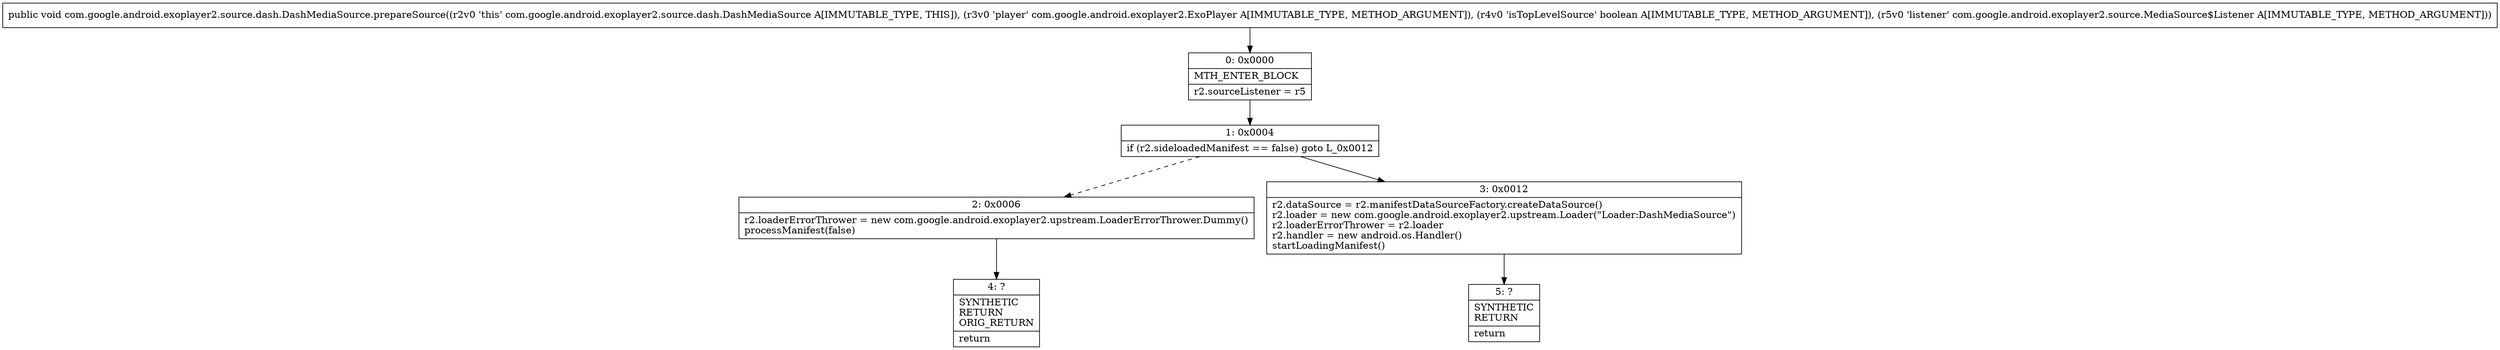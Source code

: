 digraph "CFG forcom.google.android.exoplayer2.source.dash.DashMediaSource.prepareSource(Lcom\/google\/android\/exoplayer2\/ExoPlayer;ZLcom\/google\/android\/exoplayer2\/source\/MediaSource$Listener;)V" {
Node_0 [shape=record,label="{0\:\ 0x0000|MTH_ENTER_BLOCK\l|r2.sourceListener = r5\l}"];
Node_1 [shape=record,label="{1\:\ 0x0004|if (r2.sideloadedManifest == false) goto L_0x0012\l}"];
Node_2 [shape=record,label="{2\:\ 0x0006|r2.loaderErrorThrower = new com.google.android.exoplayer2.upstream.LoaderErrorThrower.Dummy()\lprocessManifest(false)\l}"];
Node_3 [shape=record,label="{3\:\ 0x0012|r2.dataSource = r2.manifestDataSourceFactory.createDataSource()\lr2.loader = new com.google.android.exoplayer2.upstream.Loader(\"Loader:DashMediaSource\")\lr2.loaderErrorThrower = r2.loader\lr2.handler = new android.os.Handler()\lstartLoadingManifest()\l}"];
Node_4 [shape=record,label="{4\:\ ?|SYNTHETIC\lRETURN\lORIG_RETURN\l|return\l}"];
Node_5 [shape=record,label="{5\:\ ?|SYNTHETIC\lRETURN\l|return\l}"];
MethodNode[shape=record,label="{public void com.google.android.exoplayer2.source.dash.DashMediaSource.prepareSource((r2v0 'this' com.google.android.exoplayer2.source.dash.DashMediaSource A[IMMUTABLE_TYPE, THIS]), (r3v0 'player' com.google.android.exoplayer2.ExoPlayer A[IMMUTABLE_TYPE, METHOD_ARGUMENT]), (r4v0 'isTopLevelSource' boolean A[IMMUTABLE_TYPE, METHOD_ARGUMENT]), (r5v0 'listener' com.google.android.exoplayer2.source.MediaSource$Listener A[IMMUTABLE_TYPE, METHOD_ARGUMENT])) }"];
MethodNode -> Node_0;
Node_0 -> Node_1;
Node_1 -> Node_2[style=dashed];
Node_1 -> Node_3;
Node_2 -> Node_4;
Node_3 -> Node_5;
}

